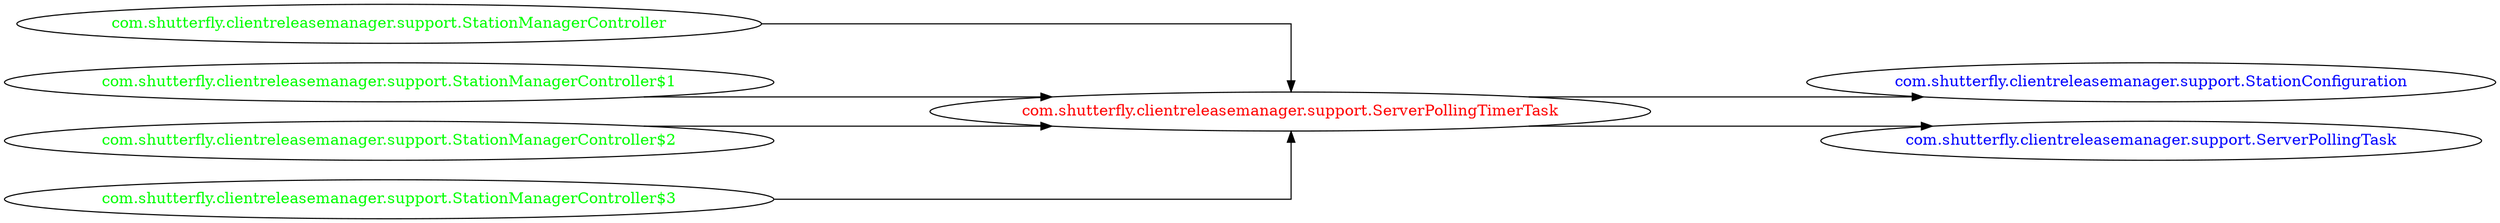 digraph dependencyGraph {
 concentrate=true;
 ranksep="2.0";
 rankdir="LR"; 
 splines="ortho";
"com.shutterfly.clientreleasemanager.support.ServerPollingTimerTask" [fontcolor="red"];
"com.shutterfly.clientreleasemanager.support.StationConfiguration" [ fontcolor="blue" ];
"com.shutterfly.clientreleasemanager.support.ServerPollingTimerTask"->"com.shutterfly.clientreleasemanager.support.StationConfiguration";
"com.shutterfly.clientreleasemanager.support.ServerPollingTask" [ fontcolor="blue" ];
"com.shutterfly.clientreleasemanager.support.ServerPollingTimerTask"->"com.shutterfly.clientreleasemanager.support.ServerPollingTask";
"com.shutterfly.clientreleasemanager.support.StationManagerController" [ fontcolor="green" ];
"com.shutterfly.clientreleasemanager.support.StationManagerController"->"com.shutterfly.clientreleasemanager.support.ServerPollingTimerTask";
"com.shutterfly.clientreleasemanager.support.StationManagerController$1" [ fontcolor="green" ];
"com.shutterfly.clientreleasemanager.support.StationManagerController$1"->"com.shutterfly.clientreleasemanager.support.ServerPollingTimerTask";
"com.shutterfly.clientreleasemanager.support.StationManagerController$2" [ fontcolor="green" ];
"com.shutterfly.clientreleasemanager.support.StationManagerController$2"->"com.shutterfly.clientreleasemanager.support.ServerPollingTimerTask";
"com.shutterfly.clientreleasemanager.support.StationManagerController$3" [ fontcolor="green" ];
"com.shutterfly.clientreleasemanager.support.StationManagerController$3"->"com.shutterfly.clientreleasemanager.support.ServerPollingTimerTask";
}